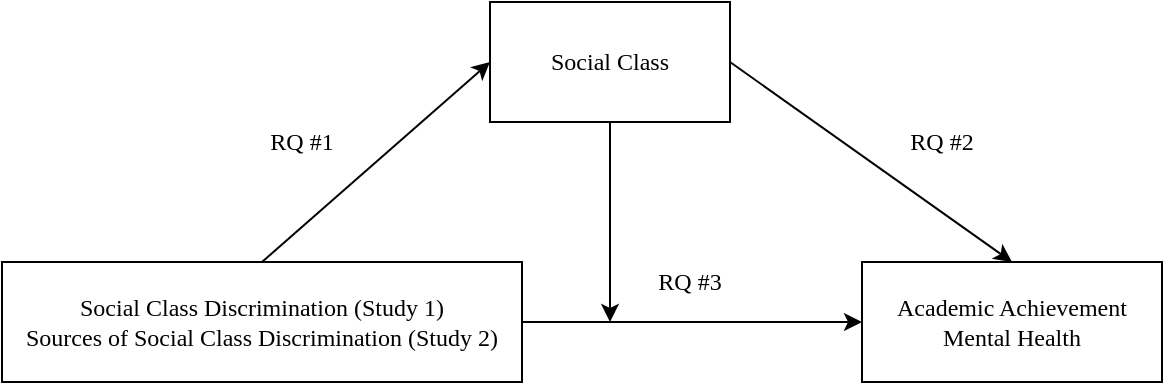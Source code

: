 <mxfile version="25.0.1">
  <diagram id="C5RBs43oDa-KdzZeNtuy" name="Page-1">
    <mxGraphModel dx="679" dy="515" grid="1" gridSize="10" guides="1" tooltips="1" connect="1" arrows="1" fold="1" page="1" pageScale="1" pageWidth="827" pageHeight="1169" math="0" shadow="0">
      <root>
        <mxCell id="WIyWlLk6GJQsqaUBKTNV-0" />
        <mxCell id="WIyWlLk6GJQsqaUBKTNV-1" parent="WIyWlLk6GJQsqaUBKTNV-0" />
        <mxCell id="lrsKUPMqW-95JpnkBBBn-0" value="Social Class" style="rounded=0;whiteSpace=wrap;html=1;fontFamily=Times New Roman;" vertex="1" parent="WIyWlLk6GJQsqaUBKTNV-1">
          <mxGeometry x="354" y="160" width="120" height="60" as="geometry" />
        </mxCell>
        <mxCell id="lrsKUPMqW-95JpnkBBBn-1" value="&lt;font face=&quot;Times New Roman&quot;&gt;Academic Achievement&lt;/font&gt;&lt;div&gt;&lt;font face=&quot;Times New Roman&quot;&gt;Mental Health&lt;/font&gt;&lt;/div&gt;" style="rounded=0;whiteSpace=wrap;html=1;" vertex="1" parent="WIyWlLk6GJQsqaUBKTNV-1">
          <mxGeometry x="540" y="290" width="150" height="60" as="geometry" />
        </mxCell>
        <mxCell id="lrsKUPMqW-95JpnkBBBn-2" value="&lt;font face=&quot;Times New Roman&quot;&gt;Social Class Discrimination (Study 1)&lt;/font&gt;&lt;div&gt;&lt;font face=&quot;Times New Roman&quot;&gt;Sources of Social Class Discrimination (Study 2)&lt;/font&gt;&lt;/div&gt;" style="rounded=0;whiteSpace=wrap;html=1;" vertex="1" parent="WIyWlLk6GJQsqaUBKTNV-1">
          <mxGeometry x="110" y="290" width="260" height="60" as="geometry" />
        </mxCell>
        <mxCell id="lrsKUPMqW-95JpnkBBBn-3" value="" style="endArrow=classic;html=1;rounded=0;exitX=0.5;exitY=0;exitDx=0;exitDy=0;entryX=0;entryY=0.5;entryDx=0;entryDy=0;" edge="1" parent="WIyWlLk6GJQsqaUBKTNV-1" source="lrsKUPMqW-95JpnkBBBn-2" target="lrsKUPMqW-95JpnkBBBn-0">
          <mxGeometry width="50" height="50" relative="1" as="geometry">
            <mxPoint x="360" y="260" as="sourcePoint" />
            <mxPoint x="410" y="210" as="targetPoint" />
          </mxGeometry>
        </mxCell>
        <mxCell id="lrsKUPMqW-95JpnkBBBn-4" value="" style="endArrow=classic;html=1;rounded=0;exitX=1;exitY=0.5;exitDx=0;exitDy=0;entryX=0.5;entryY=0;entryDx=0;entryDy=0;" edge="1" parent="WIyWlLk6GJQsqaUBKTNV-1" source="lrsKUPMqW-95JpnkBBBn-0" target="lrsKUPMqW-95JpnkBBBn-1">
          <mxGeometry width="50" height="50" relative="1" as="geometry">
            <mxPoint x="270" y="300" as="sourcePoint" />
            <mxPoint x="600" y="190" as="targetPoint" />
          </mxGeometry>
        </mxCell>
        <mxCell id="lrsKUPMqW-95JpnkBBBn-5" value="" style="endArrow=classic;html=1;rounded=0;exitX=1;exitY=0.5;exitDx=0;exitDy=0;entryX=0;entryY=0.5;entryDx=0;entryDy=0;" edge="1" parent="WIyWlLk6GJQsqaUBKTNV-1" source="lrsKUPMqW-95JpnkBBBn-2" target="lrsKUPMqW-95JpnkBBBn-1">
          <mxGeometry width="50" height="50" relative="1" as="geometry">
            <mxPoint x="360" y="260" as="sourcePoint" />
            <mxPoint x="410" y="210" as="targetPoint" />
          </mxGeometry>
        </mxCell>
        <mxCell id="lrsKUPMqW-95JpnkBBBn-6" value="" style="endArrow=classic;html=1;rounded=0;exitX=0.5;exitY=1;exitDx=0;exitDy=0;" edge="1" parent="WIyWlLk6GJQsqaUBKTNV-1" source="lrsKUPMqW-95JpnkBBBn-0">
          <mxGeometry width="50" height="50" relative="1" as="geometry">
            <mxPoint x="410" y="330" as="sourcePoint" />
            <mxPoint x="414" y="320" as="targetPoint" />
          </mxGeometry>
        </mxCell>
        <UserObject label="&lt;font face=&quot;Times New Roman&quot;&gt;RQ #1&lt;/font&gt;" placeholders="1" name="Variable" id="lrsKUPMqW-95JpnkBBBn-7">
          <mxCell style="text;html=1;strokeColor=none;fillColor=none;align=center;verticalAlign=middle;whiteSpace=wrap;overflow=hidden;" vertex="1" parent="WIyWlLk6GJQsqaUBKTNV-1">
            <mxGeometry x="220" y="220" width="80" height="20" as="geometry" />
          </mxCell>
        </UserObject>
        <UserObject label="&lt;font face=&quot;Times New Roman&quot;&gt;RQ #2&lt;/font&gt;" placeholders="1" name="Variable" id="lrsKUPMqW-95JpnkBBBn-8">
          <mxCell style="text;html=1;strokeColor=none;fillColor=none;align=center;verticalAlign=middle;whiteSpace=wrap;overflow=hidden;" vertex="1" parent="WIyWlLk6GJQsqaUBKTNV-1">
            <mxGeometry x="540" y="220" width="80" height="20" as="geometry" />
          </mxCell>
        </UserObject>
        <UserObject label="&lt;font face=&quot;Times New Roman&quot;&gt;RQ #3&lt;/font&gt;" placeholders="1" name="Variable" id="lrsKUPMqW-95JpnkBBBn-9">
          <mxCell style="text;html=1;strokeColor=none;fillColor=none;align=center;verticalAlign=middle;whiteSpace=wrap;overflow=hidden;" vertex="1" parent="WIyWlLk6GJQsqaUBKTNV-1">
            <mxGeometry x="413.5" y="290" width="80" height="20" as="geometry" />
          </mxCell>
        </UserObject>
      </root>
    </mxGraphModel>
  </diagram>
</mxfile>
